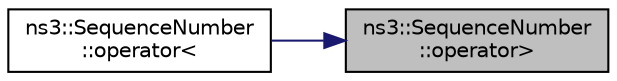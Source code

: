 digraph "ns3::SequenceNumber::operator&gt;"
{
 // LATEX_PDF_SIZE
  edge [fontname="Helvetica",fontsize="10",labelfontname="Helvetica",labelfontsize="10"];
  node [fontname="Helvetica",fontsize="10",shape=record];
  rankdir="RL";
  Node1 [label="ns3::SequenceNumber\l::operator\>",height=0.2,width=0.4,color="black", fillcolor="grey75", style="filled", fontcolor="black",tooltip="Here is the critical part, how the comparison is made taking into account wrap-around."];
  Node1 -> Node2 [dir="back",color="midnightblue",fontsize="10",style="solid",fontname="Helvetica"];
  Node2 [label="ns3::SequenceNumber\l::operator\<",height=0.2,width=0.4,color="black", fillcolor="white", style="filled",URL="$classns3_1_1_sequence_number.html#a0fbc6b1f4ce107859dcb04f07b1a266b",tooltip="Less than operator for comparing sequence numbers."];
}
